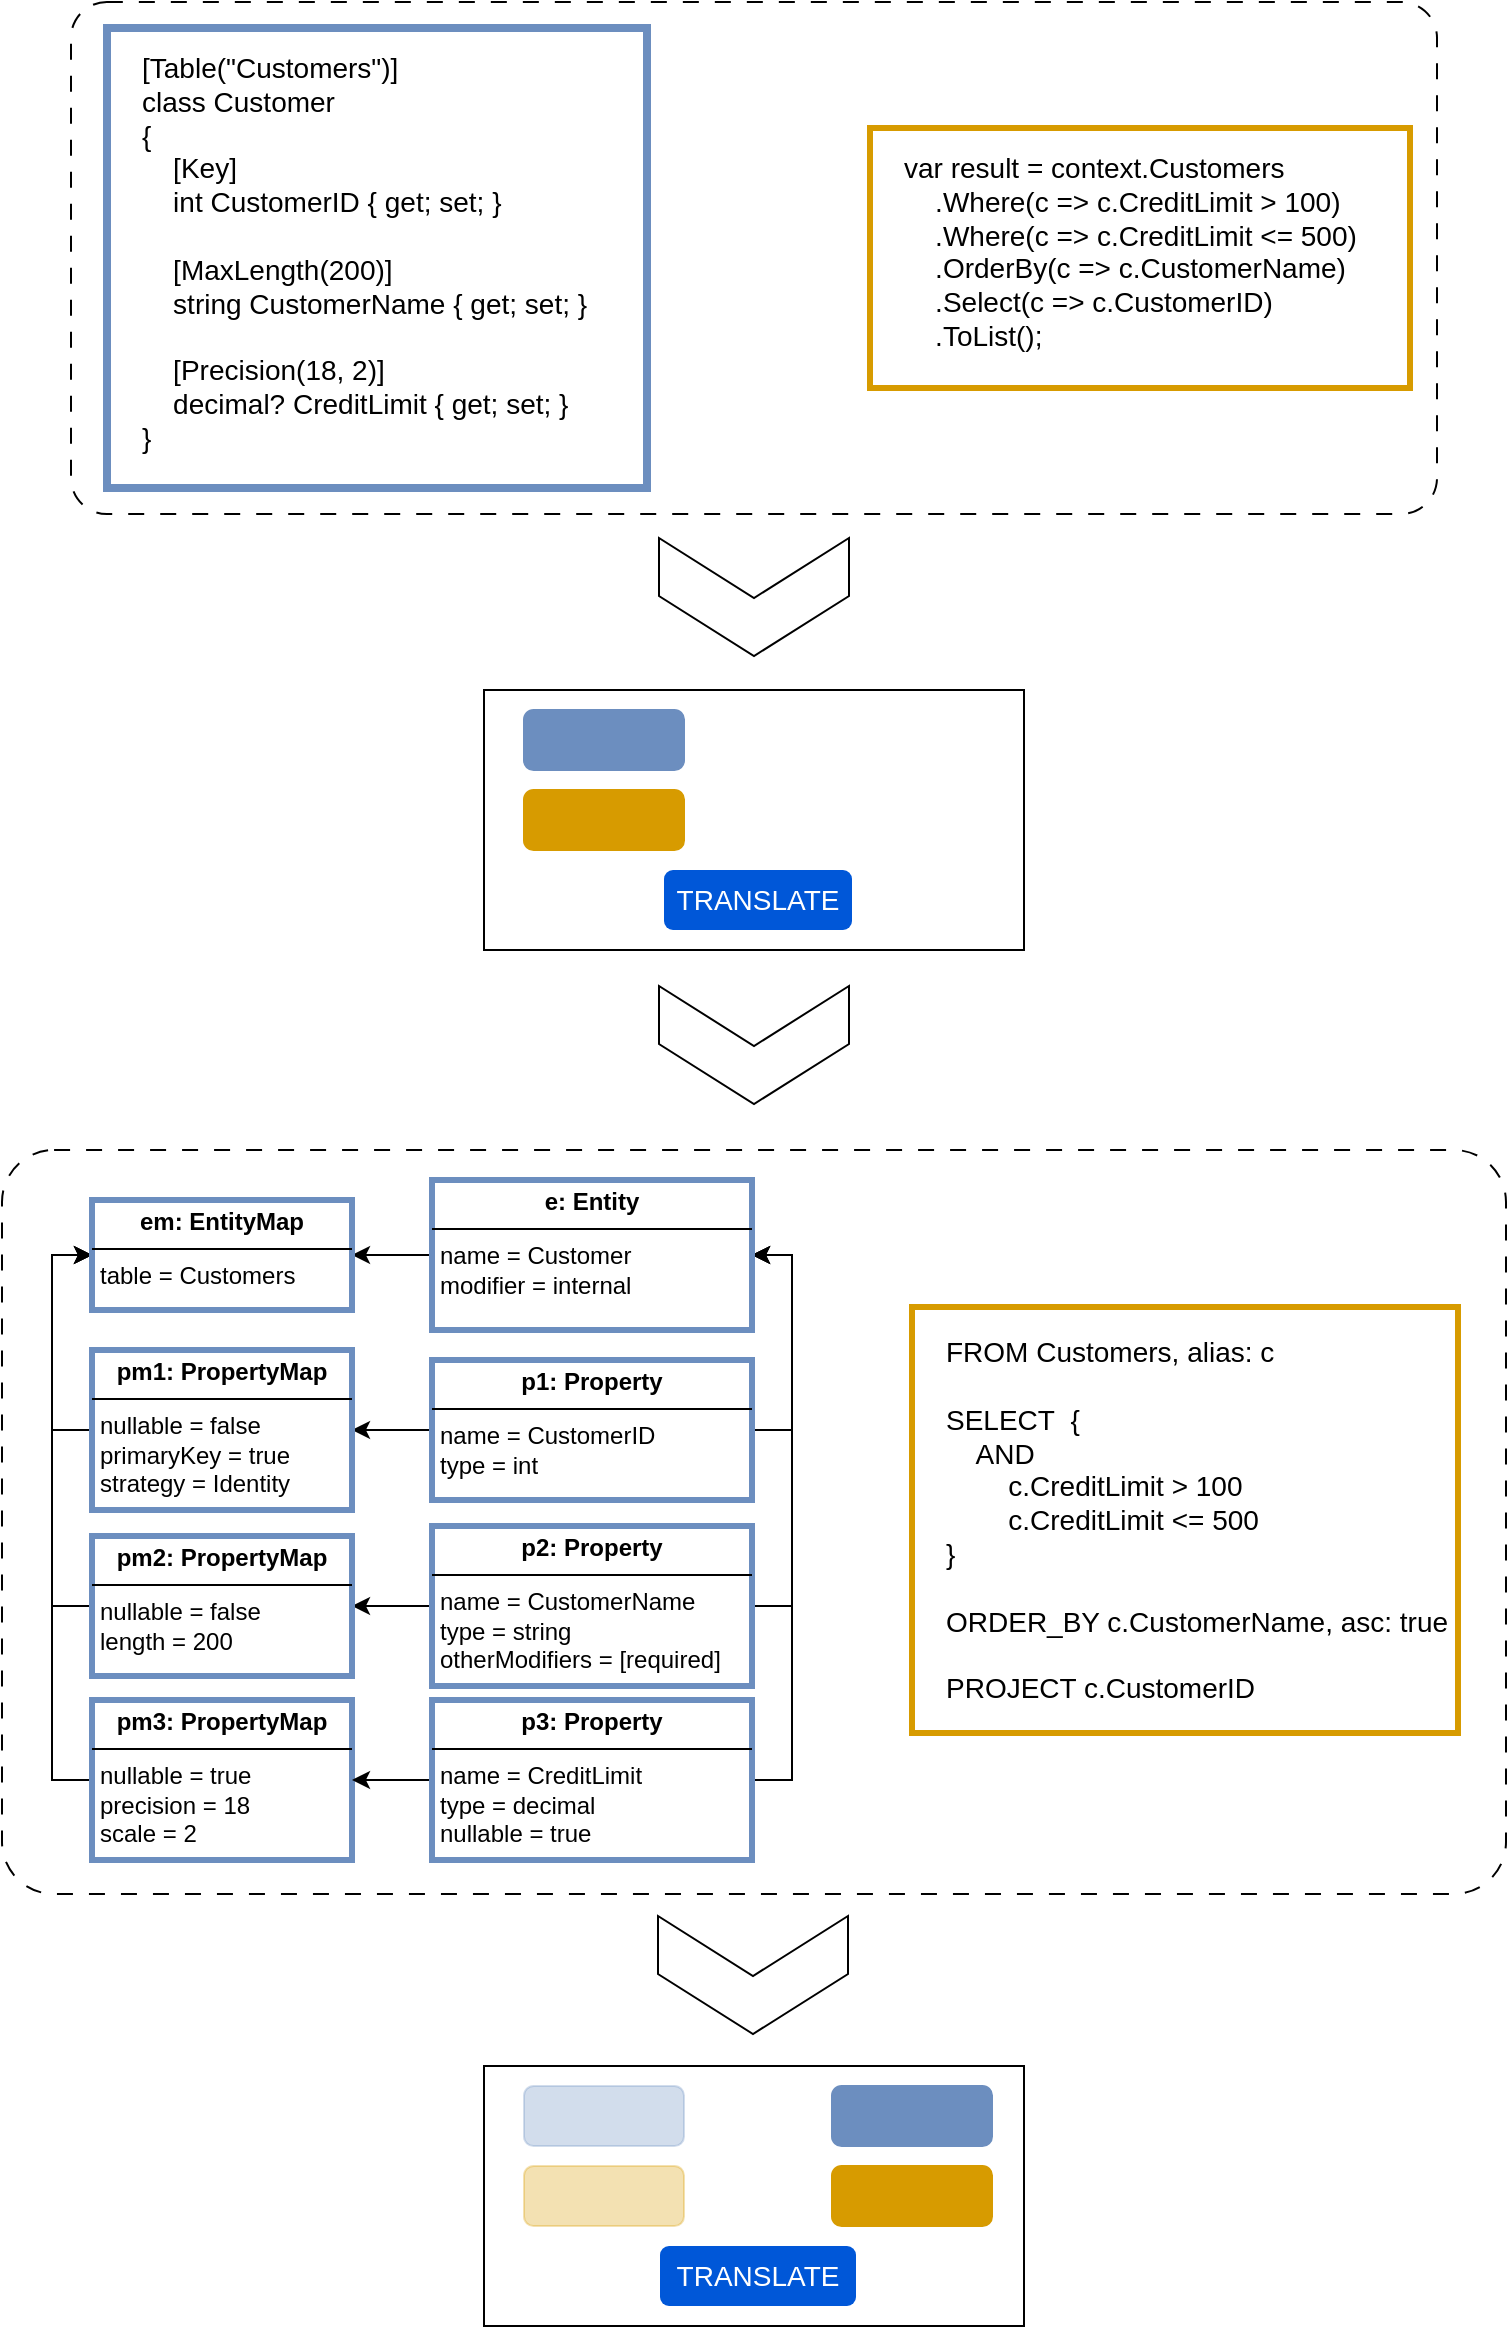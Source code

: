 <mxfile version="27.0.9">
  <diagram name="diagram" id="xa2-bfLG4NFff1P7d80x">
    <mxGraphModel dx="1042" dy="626" grid="0" gridSize="10" guides="1" tooltips="1" connect="1" arrows="1" fold="1" page="1" pageScale="1" pageWidth="827" pageHeight="1169" background="none" math="0" shadow="0">
      <root>
        <mxCell id="0" />
        <mxCell id="1" parent="0" />
        <mxCell id="hopylSu6kimWQgtTDceS-67" value="" style="group" vertex="1" connectable="0" parent="1">
          <mxGeometry x="72.5" y="7" width="683" height="256" as="geometry" />
        </mxCell>
        <mxCell id="hopylSu6kimWQgtTDceS-64" value="" style="rounded=1;whiteSpace=wrap;html=1;fillColor=none;arcSize=7;dashed=1;dashPattern=8 8;" vertex="1" parent="hopylSu6kimWQgtTDceS-67">
          <mxGeometry width="683" height="256" as="geometry" />
        </mxCell>
        <mxCell id="hopylSu6kimWQgtTDceS-2" value="[Table(&quot;Customers&quot;)]&lt;br&gt;class Customer&lt;br&gt;{&lt;br&gt;&amp;nbsp; &amp;nbsp;&amp;nbsp;[Key]&lt;br&gt;&amp;nbsp; &amp;nbsp; int CustomerID { get; set; }&lt;br&gt;&lt;br&gt;&amp;nbsp; &amp;nbsp;&amp;nbsp;[MaxLength(200)]&lt;br&gt;&amp;nbsp; &amp;nbsp; string CustomerName { get; set; }&lt;br&gt;&lt;br&gt;&amp;nbsp; &amp;nbsp;&amp;nbsp;[Precision(18, 2)]&lt;br&gt;&amp;nbsp; &amp;nbsp; decimal? CreditLimit { get; set; }&lt;br&gt;}" style="text;whiteSpace=wrap;fillColor=none;strokeColor=#6c8ebf;rounded=0;arcSize=16;spacingLeft=15;spacingTop=5;fontSize=14;html=1;strokeWidth=4;" vertex="1" parent="hopylSu6kimWQgtTDceS-67">
          <mxGeometry x="18" y="13" width="270" height="230" as="geometry" />
        </mxCell>
        <mxCell id="hopylSu6kimWQgtTDceS-3" value="var result = context.Customers&lt;br&gt;&amp;nbsp; &amp;nbsp; .Where(c =&amp;gt; c.CreditLimit &amp;gt; 100)&lt;div&gt;&amp;nbsp; &amp;nbsp; .Where(c =&amp;gt; c.CreditLimit &amp;lt;= 500)&lt;br&gt;&amp;nbsp; &amp;nbsp; .OrderBy(c =&amp;gt; c.CustomerName)&lt;br&gt;&amp;nbsp; &amp;nbsp; .Select(c =&amp;gt; c.CustomerID)&lt;br&gt;&amp;nbsp; &amp;nbsp; .ToList();&lt;/div&gt;" style="text;whiteSpace=wrap;fillColor=none;strokeColor=#d79b00;rounded=0;arcSize=16;spacingLeft=15;spacingTop=5;fontSize=14;textShadow=0;labelBorderColor=none;labelBackgroundColor=none;html=1;strokeWidth=3;" vertex="1" parent="hopylSu6kimWQgtTDceS-67">
          <mxGeometry x="399.5" y="63" width="270" height="130" as="geometry" />
        </mxCell>
        <mxCell id="hopylSu6kimWQgtTDceS-71" value="" style="html=1;shadow=0;dashed=0;align=center;verticalAlign=middle;shape=mxgraph.arrows2.arrow;dy=0;dx=30;notch=30;flipH=0;flipV=0;direction=south;" vertex="1" parent="1">
          <mxGeometry x="366.5" y="275" width="95" height="59" as="geometry" />
        </mxCell>
        <mxCell id="hopylSu6kimWQgtTDceS-72" value="" style="html=1;shadow=0;dashed=0;align=center;verticalAlign=middle;shape=mxgraph.arrows2.arrow;dy=0;dx=30;notch=30;flipH=0;flipV=0;direction=south;" vertex="1" parent="1">
          <mxGeometry x="366.5" y="499" width="95" height="59" as="geometry" />
        </mxCell>
        <mxCell id="hopylSu6kimWQgtTDceS-74" value="" style="html=1;shadow=0;dashed=0;align=center;verticalAlign=middle;shape=mxgraph.arrows2.arrow;dy=0;dx=30;notch=30;flipH=0;flipV=0;direction=south;" vertex="1" parent="1">
          <mxGeometry x="366" y="964" width="95" height="59" as="geometry" />
        </mxCell>
        <mxCell id="hopylSu6kimWQgtTDceS-82" value="" style="rounded=0;whiteSpace=wrap;html=1;container=0;flipV=0;" vertex="1" parent="1">
          <mxGeometry x="279" y="351" width="270" height="130" as="geometry" />
        </mxCell>
        <mxCell id="hopylSu6kimWQgtTDceS-83" value="" style="text;whiteSpace=wrap;fillColor=#6C8EBF;strokeColor=#6c8ebf;rounded=1;arcSize=16;spacingLeft=15;spacingTop=5;fontSize=14;html=1;container=0;" vertex="1" parent="1">
          <mxGeometry x="299" y="361" width="80" height="30" as="geometry" />
        </mxCell>
        <mxCell id="hopylSu6kimWQgtTDceS-84" value="" style="text;whiteSpace=wrap;fillColor=#D79B00;strokeColor=#d79b00;rounded=1;arcSize=16;spacingLeft=15;spacingTop=5;fontSize=14;textShadow=0;labelBorderColor=none;labelBackgroundColor=none;html=1;container=0;" vertex="1" parent="1">
          <mxGeometry x="299" y="401" width="80" height="30" as="geometry" />
        </mxCell>
        <mxCell id="hopylSu6kimWQgtTDceS-85" value="&lt;font style=&quot;font-size: 14px;&quot;&gt;TRANSLATE&lt;/font&gt;" style="rounded=1;fillColor=#0057D8;strokeColor=none;html=1;whiteSpace=wrap;fontColor=#ffffff;align=center;verticalAlign=middle;fontStyle=0;fontSize=12;sketch=0;container=0;" vertex="1" parent="1">
          <mxGeometry x="369" y="441" width="94" height="30" as="geometry" />
        </mxCell>
        <mxCell id="hopylSu6kimWQgtTDceS-89" value="" style="group" vertex="1" connectable="0" parent="1">
          <mxGeometry x="279" y="1039" width="270" height="130" as="geometry" />
        </mxCell>
        <mxCell id="hopylSu6kimWQgtTDceS-76" value="" style="rounded=0;whiteSpace=wrap;html=1;container=0;flipV=0;" vertex="1" parent="hopylSu6kimWQgtTDceS-89">
          <mxGeometry width="270" height="130" as="geometry" />
        </mxCell>
        <mxCell id="hopylSu6kimWQgtTDceS-77" value="" style="text;whiteSpace=wrap;fillColor=#6C8EBF;strokeColor=#6c8ebf;rounded=1;arcSize=16;spacingLeft=15;spacingTop=5;fontSize=14;html=1;container=0;opacity=30;" vertex="1" parent="hopylSu6kimWQgtTDceS-89">
          <mxGeometry x="20" y="10" width="80" height="30" as="geometry" />
        </mxCell>
        <mxCell id="hopylSu6kimWQgtTDceS-78" value="" style="text;whiteSpace=wrap;fillColor=#D79B00;strokeColor=#d79b00;rounded=1;arcSize=16;spacingLeft=15;spacingTop=5;fontSize=14;textShadow=0;labelBorderColor=none;labelBackgroundColor=none;html=1;container=0;opacity=30;" vertex="1" parent="hopylSu6kimWQgtTDceS-89">
          <mxGeometry x="20" y="50" width="80" height="30" as="geometry" />
        </mxCell>
        <mxCell id="hopylSu6kimWQgtTDceS-79" value="&lt;span style=&quot;font-size: 14px;&quot;&gt;TRANSLATE&lt;/span&gt;" style="rounded=1;fillColor=#0057D8;strokeColor=none;html=1;whiteSpace=wrap;fontColor=#ffffff;align=center;verticalAlign=middle;fontStyle=0;fontSize=12;sketch=0;container=0;" vertex="1" parent="hopylSu6kimWQgtTDceS-89">
          <mxGeometry x="88" y="90" width="98" height="30" as="geometry" />
        </mxCell>
        <mxCell id="hopylSu6kimWQgtTDceS-80" value="" style="text;whiteSpace=wrap;fillColor=#6C8EBF;strokeColor=#6c8ebf;rounded=1;arcSize=16;spacingLeft=15;spacingTop=5;fontSize=14;html=1;container=0;" vertex="1" parent="hopylSu6kimWQgtTDceS-89">
          <mxGeometry x="174" y="10" width="80" height="30" as="geometry" />
        </mxCell>
        <mxCell id="hopylSu6kimWQgtTDceS-81" value="" style="text;whiteSpace=wrap;fillColor=#D79B00;strokeColor=#d79b00;rounded=1;arcSize=16;spacingLeft=15;spacingTop=5;fontSize=14;textShadow=0;labelBorderColor=none;labelBackgroundColor=none;html=1;container=0;" vertex="1" parent="hopylSu6kimWQgtTDceS-89">
          <mxGeometry x="174" y="50" width="80" height="30" as="geometry" />
        </mxCell>
        <mxCell id="hopylSu6kimWQgtTDceS-65" value="" style="rounded=1;whiteSpace=wrap;html=1;fillColor=none;arcSize=7;dashed=1;dashPattern=8 8;" vertex="1" parent="1">
          <mxGeometry x="38" y="581" width="752" height="372" as="geometry" />
        </mxCell>
        <mxCell id="hopylSu6kimWQgtTDceS-31" value="&lt;div&gt;&lt;font style=&quot;font-size: 14px;&quot;&gt;FROM Customers, alias: c&lt;/font&gt;&lt;/div&gt;&lt;div&gt;&lt;font style=&quot;font-size: 14px;&quot;&gt;&lt;br&gt;&lt;/font&gt;&lt;/div&gt;&lt;div&gt;&lt;font style=&quot;font-size: 14px;&quot;&gt;SELECT&amp;nbsp;&amp;nbsp;&lt;/font&gt;&lt;span style=&quot;font-size: 14px; background-color: transparent; color: light-dark(rgb(0, 0, 0), rgb(255, 255, 255));&quot;&gt;{&lt;/span&gt;&lt;/div&gt;&lt;div&gt;&lt;font style=&quot;font-size: 14px;&quot;&gt;&amp;nbsp; &amp;nbsp; AND&lt;/font&gt;&lt;/div&gt;&lt;div&gt;&lt;span style=&quot;font-size: 14px; background-color: transparent; color: light-dark(rgb(0, 0, 0), rgb(255, 255, 255));&quot;&gt;&amp;nbsp; &amp;nbsp;&lt;/span&gt;&lt;span style=&quot;font-size: 14px; background-color: transparent; color: light-dark(rgb(0, 0, 0), rgb(255, 255, 255));&quot;&gt;&amp;nbsp;&lt;/span&gt;&lt;span style=&quot;font-size: 14px; background-color: transparent; color: light-dark(rgb(0, 0, 0), rgb(255, 255, 255));&quot;&gt;&amp;nbsp; &amp;nbsp;&lt;/span&gt;&lt;span style=&quot;font-size: 14px; background-color: transparent; color: light-dark(rgb(0, 0, 0), rgb(255, 255, 255));&quot;&gt;&amp;nbsp;&lt;/span&gt;&lt;span style=&quot;background-color: transparent; color: light-dark(rgb(0, 0, 0), rgb(255, 255, 255)); font-size: 14px;&quot;&gt;c.CreditLimit&amp;nbsp;&lt;/span&gt;&lt;span style=&quot;background-color: transparent; color: light-dark(rgb(0, 0, 0), rgb(255, 255, 255)); font-size: 14px;&quot;&gt;&amp;gt;&amp;nbsp;&lt;/span&gt;&lt;span style=&quot;background-color: transparent; color: light-dark(rgb(0, 0, 0), rgb(255, 255, 255)); font-size: 14px;&quot;&gt;100&lt;/span&gt;&lt;/div&gt;&lt;div&gt;&lt;span style=&quot;font-size: 14px; background-color: transparent; color: light-dark(rgb(0, 0, 0), rgb(255, 255, 255));&quot;&gt;&amp;nbsp; &amp;nbsp;&lt;/span&gt;&lt;span style=&quot;font-size: 14px; background-color: transparent; color: light-dark(rgb(0, 0, 0), rgb(255, 255, 255));&quot;&gt;&amp;nbsp;&lt;/span&gt;&lt;span style=&quot;font-size: 14px; background-color: transparent; color: light-dark(rgb(0, 0, 0), rgb(255, 255, 255));&quot;&gt;&amp;nbsp; &amp;nbsp;&lt;/span&gt;&lt;span style=&quot;font-size: 14px; background-color: transparent; color: light-dark(rgb(0, 0, 0), rgb(255, 255, 255));&quot;&gt;&amp;nbsp;&lt;/span&gt;&lt;span style=&quot;background-color: transparent; color: light-dark(rgb(0, 0, 0), rgb(255, 255, 255)); font-size: 14px;&quot;&gt;c.CreditLimit&amp;nbsp;&lt;/span&gt;&lt;span style=&quot;background-color: transparent; color: light-dark(rgb(0, 0, 0), rgb(255, 255, 255)); font-size: 14px;&quot;&gt;&amp;lt;=&amp;nbsp;&lt;/span&gt;&lt;span style=&quot;background-color: transparent; color: light-dark(rgb(0, 0, 0), rgb(255, 255, 255)); font-size: 14px;&quot;&gt;500&lt;/span&gt;&lt;/div&gt;&lt;div&gt;&lt;span style=&quot;background-color: transparent; color: light-dark(rgb(0, 0, 0), rgb(255, 255, 255)); font-size: 14px;&quot;&gt;}&lt;/span&gt;&lt;/div&gt;&lt;div&gt;&lt;font style=&quot;font-size: 14px;&quot;&gt;&lt;br&gt;&lt;/font&gt;&lt;/div&gt;&lt;div&gt;&lt;font style=&quot;font-size: 14px;&quot;&gt;ORDER_BY c.CustomerName, asc: true&lt;/font&gt;&lt;/div&gt;&lt;div&gt;&lt;font style=&quot;font-size: 14px;&quot;&gt;&lt;br&gt;&lt;/font&gt;&lt;/div&gt;&lt;div&gt;&lt;font style=&quot;font-size: 14px;&quot;&gt;PROJECT c.CustomerID&lt;/font&gt;&lt;/div&gt;" style="rounded=0;whiteSpace=wrap;html=1;fillColor=none;strokeColor=#d79b00;align=left;spacingLeft=15;strokeWidth=3;" vertex="1" parent="1">
          <mxGeometry x="493" y="659.5" width="273" height="213" as="geometry" />
        </mxCell>
        <mxCell id="hopylSu6kimWQgtTDceS-63" value="" style="group" vertex="1" connectable="0" parent="1">
          <mxGeometry x="83" y="596" width="330" height="340" as="geometry" />
        </mxCell>
        <mxCell id="hopylSu6kimWQgtTDceS-22" style="edgeStyle=orthogonalEdgeStyle;rounded=0;orthogonalLoop=1;jettySize=auto;html=1;entryX=0;entryY=0.5;entryDx=0;entryDy=0;exitX=0;exitY=0.5;exitDx=0;exitDy=0;" edge="1" parent="hopylSu6kimWQgtTDceS-63" source="hopylSu6kimWQgtTDceS-15" target="hopylSu6kimWQgtTDceS-12">
          <mxGeometry relative="1" as="geometry" />
        </mxCell>
        <mxCell id="hopylSu6kimWQgtTDceS-23" style="edgeStyle=orthogonalEdgeStyle;rounded=0;orthogonalLoop=1;jettySize=auto;html=1;entryX=0;entryY=0.5;entryDx=0;entryDy=0;exitX=0;exitY=0.5;exitDx=0;exitDy=0;" edge="1" parent="hopylSu6kimWQgtTDceS-63" source="hopylSu6kimWQgtTDceS-16" target="hopylSu6kimWQgtTDceS-12">
          <mxGeometry relative="1" as="geometry" />
        </mxCell>
        <mxCell id="hopylSu6kimWQgtTDceS-24" style="edgeStyle=orthogonalEdgeStyle;rounded=0;orthogonalLoop=1;jettySize=auto;html=1;entryX=0;entryY=0.5;entryDx=0;entryDy=0;exitX=0;exitY=0.5;exitDx=0;exitDy=0;" edge="1" parent="hopylSu6kimWQgtTDceS-63" source="hopylSu6kimWQgtTDceS-18" target="hopylSu6kimWQgtTDceS-12">
          <mxGeometry relative="1" as="geometry" />
        </mxCell>
        <mxCell id="hopylSu6kimWQgtTDceS-26" style="edgeStyle=orthogonalEdgeStyle;rounded=0;orthogonalLoop=1;jettySize=auto;html=1;" edge="1" parent="hopylSu6kimWQgtTDceS-63" source="hopylSu6kimWQgtTDceS-17" target="hopylSu6kimWQgtTDceS-16">
          <mxGeometry relative="1" as="geometry" />
        </mxCell>
        <mxCell id="hopylSu6kimWQgtTDceS-25" style="edgeStyle=orthogonalEdgeStyle;rounded=0;orthogonalLoop=1;jettySize=auto;html=1;" edge="1" parent="hopylSu6kimWQgtTDceS-63" source="hopylSu6kimWQgtTDceS-14" target="hopylSu6kimWQgtTDceS-15">
          <mxGeometry relative="1" as="geometry" />
        </mxCell>
        <mxCell id="hopylSu6kimWQgtTDceS-21" style="edgeStyle=orthogonalEdgeStyle;rounded=0;orthogonalLoop=1;jettySize=auto;html=1;entryX=1;entryY=0.5;entryDx=0;entryDy=0;" edge="1" parent="hopylSu6kimWQgtTDceS-63" source="hopylSu6kimWQgtTDceS-13" target="hopylSu6kimWQgtTDceS-12">
          <mxGeometry relative="1" as="geometry" />
        </mxCell>
        <mxCell id="hopylSu6kimWQgtTDceS-12" value="&lt;p style=&quot;margin:0px;margin-top:4px;text-align:center;&quot;&gt;&lt;b&gt;em&lt;/b&gt;&lt;b style=&quot;background-color: transparent; color: light-dark(rgb(0, 0, 0), rgb(255, 255, 255));&quot;&gt;: EntityMap&lt;/b&gt;&lt;/p&gt;&lt;hr size=&quot;1&quot; style=&quot;border-style:solid;&quot;&gt;&lt;p style=&quot;margin:0px;margin-left:4px;&quot;&gt;table = Customers&lt;/p&gt;" style="verticalAlign=top;align=left;overflow=fill;html=1;whiteSpace=wrap;fillColor=none;strokeColor=#6c8ebf;strokeWidth=3;spacingLeft=1;" vertex="1" parent="hopylSu6kimWQgtTDceS-63">
          <mxGeometry y="10" width="130" height="55" as="geometry" />
        </mxCell>
        <mxCell id="hopylSu6kimWQgtTDceS-15" value="&lt;p style=&quot;margin:0px;margin-top:4px;text-align:center;&quot;&gt;&lt;b&gt;pm1: PropertyMap&lt;/b&gt;&lt;/p&gt;&lt;hr size=&quot;1&quot; style=&quot;border-style:solid;&quot;&gt;&lt;p style=&quot;margin:0px;margin-left:4px;&quot;&gt;nullable = false&lt;/p&gt;&lt;p style=&quot;margin:0px;margin-left:4px;&quot;&gt;primaryKey = true&lt;/p&gt;&lt;p style=&quot;margin:0px;margin-left:4px;&quot;&gt;strategy = Identity&lt;/p&gt;&lt;p style=&quot;margin:0px;margin-left:4px;&quot;&gt;&lt;br&gt;&lt;/p&gt;" style="verticalAlign=top;align=left;overflow=fill;html=1;whiteSpace=wrap;fillColor=none;strokeColor=#6c8ebf;strokeWidth=3;spacingLeft=1;" vertex="1" parent="hopylSu6kimWQgtTDceS-63">
          <mxGeometry y="85" width="130" height="80" as="geometry" />
        </mxCell>
        <mxCell id="hopylSu6kimWQgtTDceS-16" value="&lt;p style=&quot;margin:0px;margin-top:4px;text-align:center;&quot;&gt;&lt;b&gt;pm2: PropertyMap&lt;/b&gt;&lt;/p&gt;&lt;hr size=&quot;1&quot; style=&quot;border-style:solid;&quot;&gt;&lt;p style=&quot;margin:0px;margin-left:4px;&quot;&gt;nullable = false&lt;/p&gt;&lt;p style=&quot;margin:0px;margin-left:4px;&quot;&gt;length = 200&lt;/p&gt;&lt;p style=&quot;margin:0px;margin-left:4px;&quot;&gt;&lt;br&gt;&lt;/p&gt;" style="verticalAlign=top;align=left;overflow=fill;html=1;whiteSpace=wrap;fillColor=none;strokeColor=#6c8ebf;strokeWidth=3;spacingLeft=1;" vertex="1" parent="hopylSu6kimWQgtTDceS-63">
          <mxGeometry y="178" width="130" height="70" as="geometry" />
        </mxCell>
        <mxCell id="hopylSu6kimWQgtTDceS-18" value="&lt;p style=&quot;margin:0px;margin-top:4px;text-align:center;&quot;&gt;&lt;b&gt;pm3: PropertyMap&lt;/b&gt;&lt;/p&gt;&lt;hr size=&quot;1&quot; style=&quot;border-style:solid;&quot;&gt;&lt;p style=&quot;margin:0px;margin-left:4px;&quot;&gt;nullable = true&lt;/p&gt;&lt;p style=&quot;margin:0px;margin-left:4px;&quot;&gt;precision = 18&lt;/p&gt;&lt;p style=&quot;margin:0px;margin-left:4px;&quot;&gt;scale = 2&lt;/p&gt;&lt;p style=&quot;margin:0px;margin-left:4px;&quot;&gt;&lt;br&gt;&lt;/p&gt;" style="verticalAlign=top;align=left;overflow=fill;html=1;whiteSpace=wrap;fillColor=none;strokeColor=#6c8ebf;strokeWidth=3;spacingLeft=1;" vertex="1" parent="hopylSu6kimWQgtTDceS-63">
          <mxGeometry y="260" width="130" height="80" as="geometry" />
        </mxCell>
        <mxCell id="hopylSu6kimWQgtTDceS-27" style="edgeStyle=orthogonalEdgeStyle;rounded=0;orthogonalLoop=1;jettySize=auto;html=1;exitX=0;exitY=0.5;exitDx=0;exitDy=0;" edge="1" parent="hopylSu6kimWQgtTDceS-63" source="hopylSu6kimWQgtTDceS-20" target="hopylSu6kimWQgtTDceS-18">
          <mxGeometry relative="1" as="geometry" />
        </mxCell>
        <mxCell id="hopylSu6kimWQgtTDceS-28" style="edgeStyle=orthogonalEdgeStyle;rounded=0;orthogonalLoop=1;jettySize=auto;html=1;entryX=1;entryY=0.5;entryDx=0;entryDy=0;exitX=1;exitY=0.5;exitDx=0;exitDy=0;" edge="1" parent="hopylSu6kimWQgtTDceS-63" source="hopylSu6kimWQgtTDceS-14" target="hopylSu6kimWQgtTDceS-13">
          <mxGeometry relative="1" as="geometry" />
        </mxCell>
        <mxCell id="hopylSu6kimWQgtTDceS-29" style="edgeStyle=orthogonalEdgeStyle;rounded=0;orthogonalLoop=1;jettySize=auto;html=1;entryX=1;entryY=0.5;entryDx=0;entryDy=0;exitX=1;exitY=0.5;exitDx=0;exitDy=0;" edge="1" parent="hopylSu6kimWQgtTDceS-63" source="hopylSu6kimWQgtTDceS-17" target="hopylSu6kimWQgtTDceS-13">
          <mxGeometry relative="1" as="geometry" />
        </mxCell>
        <mxCell id="hopylSu6kimWQgtTDceS-30" style="edgeStyle=orthogonalEdgeStyle;rounded=0;orthogonalLoop=1;jettySize=auto;html=1;entryX=1;entryY=0.5;entryDx=0;entryDy=0;exitX=1;exitY=0.5;exitDx=0;exitDy=0;" edge="1" parent="hopylSu6kimWQgtTDceS-63" source="hopylSu6kimWQgtTDceS-20" target="hopylSu6kimWQgtTDceS-13">
          <mxGeometry relative="1" as="geometry" />
        </mxCell>
        <mxCell id="hopylSu6kimWQgtTDceS-20" value="&lt;p style=&quot;margin:0px;margin-top:4px;text-align:center;&quot;&gt;&lt;b&gt;p3: Property&lt;/b&gt;&lt;/p&gt;&lt;hr size=&quot;1&quot; style=&quot;border-style:solid;&quot;&gt;&lt;p style=&quot;margin:0px;margin-left:4px;&quot;&gt;name = CreditLimit&lt;/p&gt;&lt;p style=&quot;margin:0px;margin-left:4px;&quot;&gt;type = decimal&lt;/p&gt;&lt;p style=&quot;margin:0px;margin-left:4px;&quot;&gt;nullable = true&lt;/p&gt;&lt;p style=&quot;margin:0px;margin-left:4px;&quot;&gt;&lt;br&gt;&lt;/p&gt;" style="verticalAlign=top;align=left;overflow=fill;html=1;whiteSpace=wrap;fillColor=none;strokeColor=#6c8ebf;strokeWidth=3;spacingLeft=1;" vertex="1" parent="hopylSu6kimWQgtTDceS-63">
          <mxGeometry x="170" y="260" width="160" height="80" as="geometry" />
        </mxCell>
        <mxCell id="hopylSu6kimWQgtTDceS-17" value="&lt;p style=&quot;margin:0px;margin-top:4px;text-align:center;&quot;&gt;&lt;b&gt;p2: Property&lt;/b&gt;&lt;/p&gt;&lt;hr size=&quot;1&quot; style=&quot;border-style:solid;&quot;&gt;&lt;p style=&quot;margin:0px;margin-left:4px;&quot;&gt;name = CustomerName&lt;/p&gt;&lt;p style=&quot;margin:0px;margin-left:4px;&quot;&gt;type = string&lt;/p&gt;&lt;p style=&quot;margin:0px;margin-left:4px;&quot;&gt;otherModifiers = [required]&lt;/p&gt;&lt;p style=&quot;margin:0px;margin-left:4px;&quot;&gt;&lt;br&gt;&lt;/p&gt;" style="verticalAlign=top;align=left;overflow=fill;html=1;whiteSpace=wrap;fillColor=none;strokeColor=#6c8ebf;strokeWidth=3;spacingLeft=1;" vertex="1" parent="hopylSu6kimWQgtTDceS-63">
          <mxGeometry x="170" y="173" width="160" height="80" as="geometry" />
        </mxCell>
        <mxCell id="hopylSu6kimWQgtTDceS-14" value="&lt;p style=&quot;margin:0px;margin-top:4px;text-align:center;&quot;&gt;&lt;b&gt;p1: Property&lt;/b&gt;&lt;/p&gt;&lt;hr size=&quot;1&quot; style=&quot;border-style:solid;&quot;&gt;&lt;p style=&quot;margin:0px;margin-left:4px;&quot;&gt;name = CustomerID&lt;/p&gt;&lt;p style=&quot;margin:0px;margin-left:4px;&quot;&gt;type = int&lt;/p&gt;&lt;p style=&quot;margin:0px;margin-left:4px;&quot;&gt;&lt;br&gt;&lt;/p&gt;" style="verticalAlign=top;align=left;overflow=fill;html=1;whiteSpace=wrap;fillColor=none;strokeColor=#6c8ebf;strokeWidth=3;spacingLeft=1;" vertex="1" parent="hopylSu6kimWQgtTDceS-63">
          <mxGeometry x="170" y="90" width="160" height="70" as="geometry" />
        </mxCell>
        <mxCell id="hopylSu6kimWQgtTDceS-13" value="&lt;p style=&quot;margin:0px;margin-top:4px;text-align:center;&quot;&gt;&lt;b&gt;e: Entity&lt;/b&gt;&lt;/p&gt;&lt;hr size=&quot;1&quot; style=&quot;border-style:solid;&quot;&gt;&lt;p style=&quot;margin:0px;margin-left:4px;&quot;&gt;name = Customer&lt;/p&gt;&lt;p style=&quot;margin:0px;margin-left:4px;&quot;&gt;modifier = internal&lt;/p&gt;" style="verticalAlign=top;align=left;overflow=fill;html=1;whiteSpace=wrap;fillColor=none;strokeColor=#6c8ebf;strokeWidth=3;spacingLeft=1;" vertex="1" parent="hopylSu6kimWQgtTDceS-63">
          <mxGeometry x="170" width="160" height="75" as="geometry" />
        </mxCell>
      </root>
    </mxGraphModel>
  </diagram>
</mxfile>

